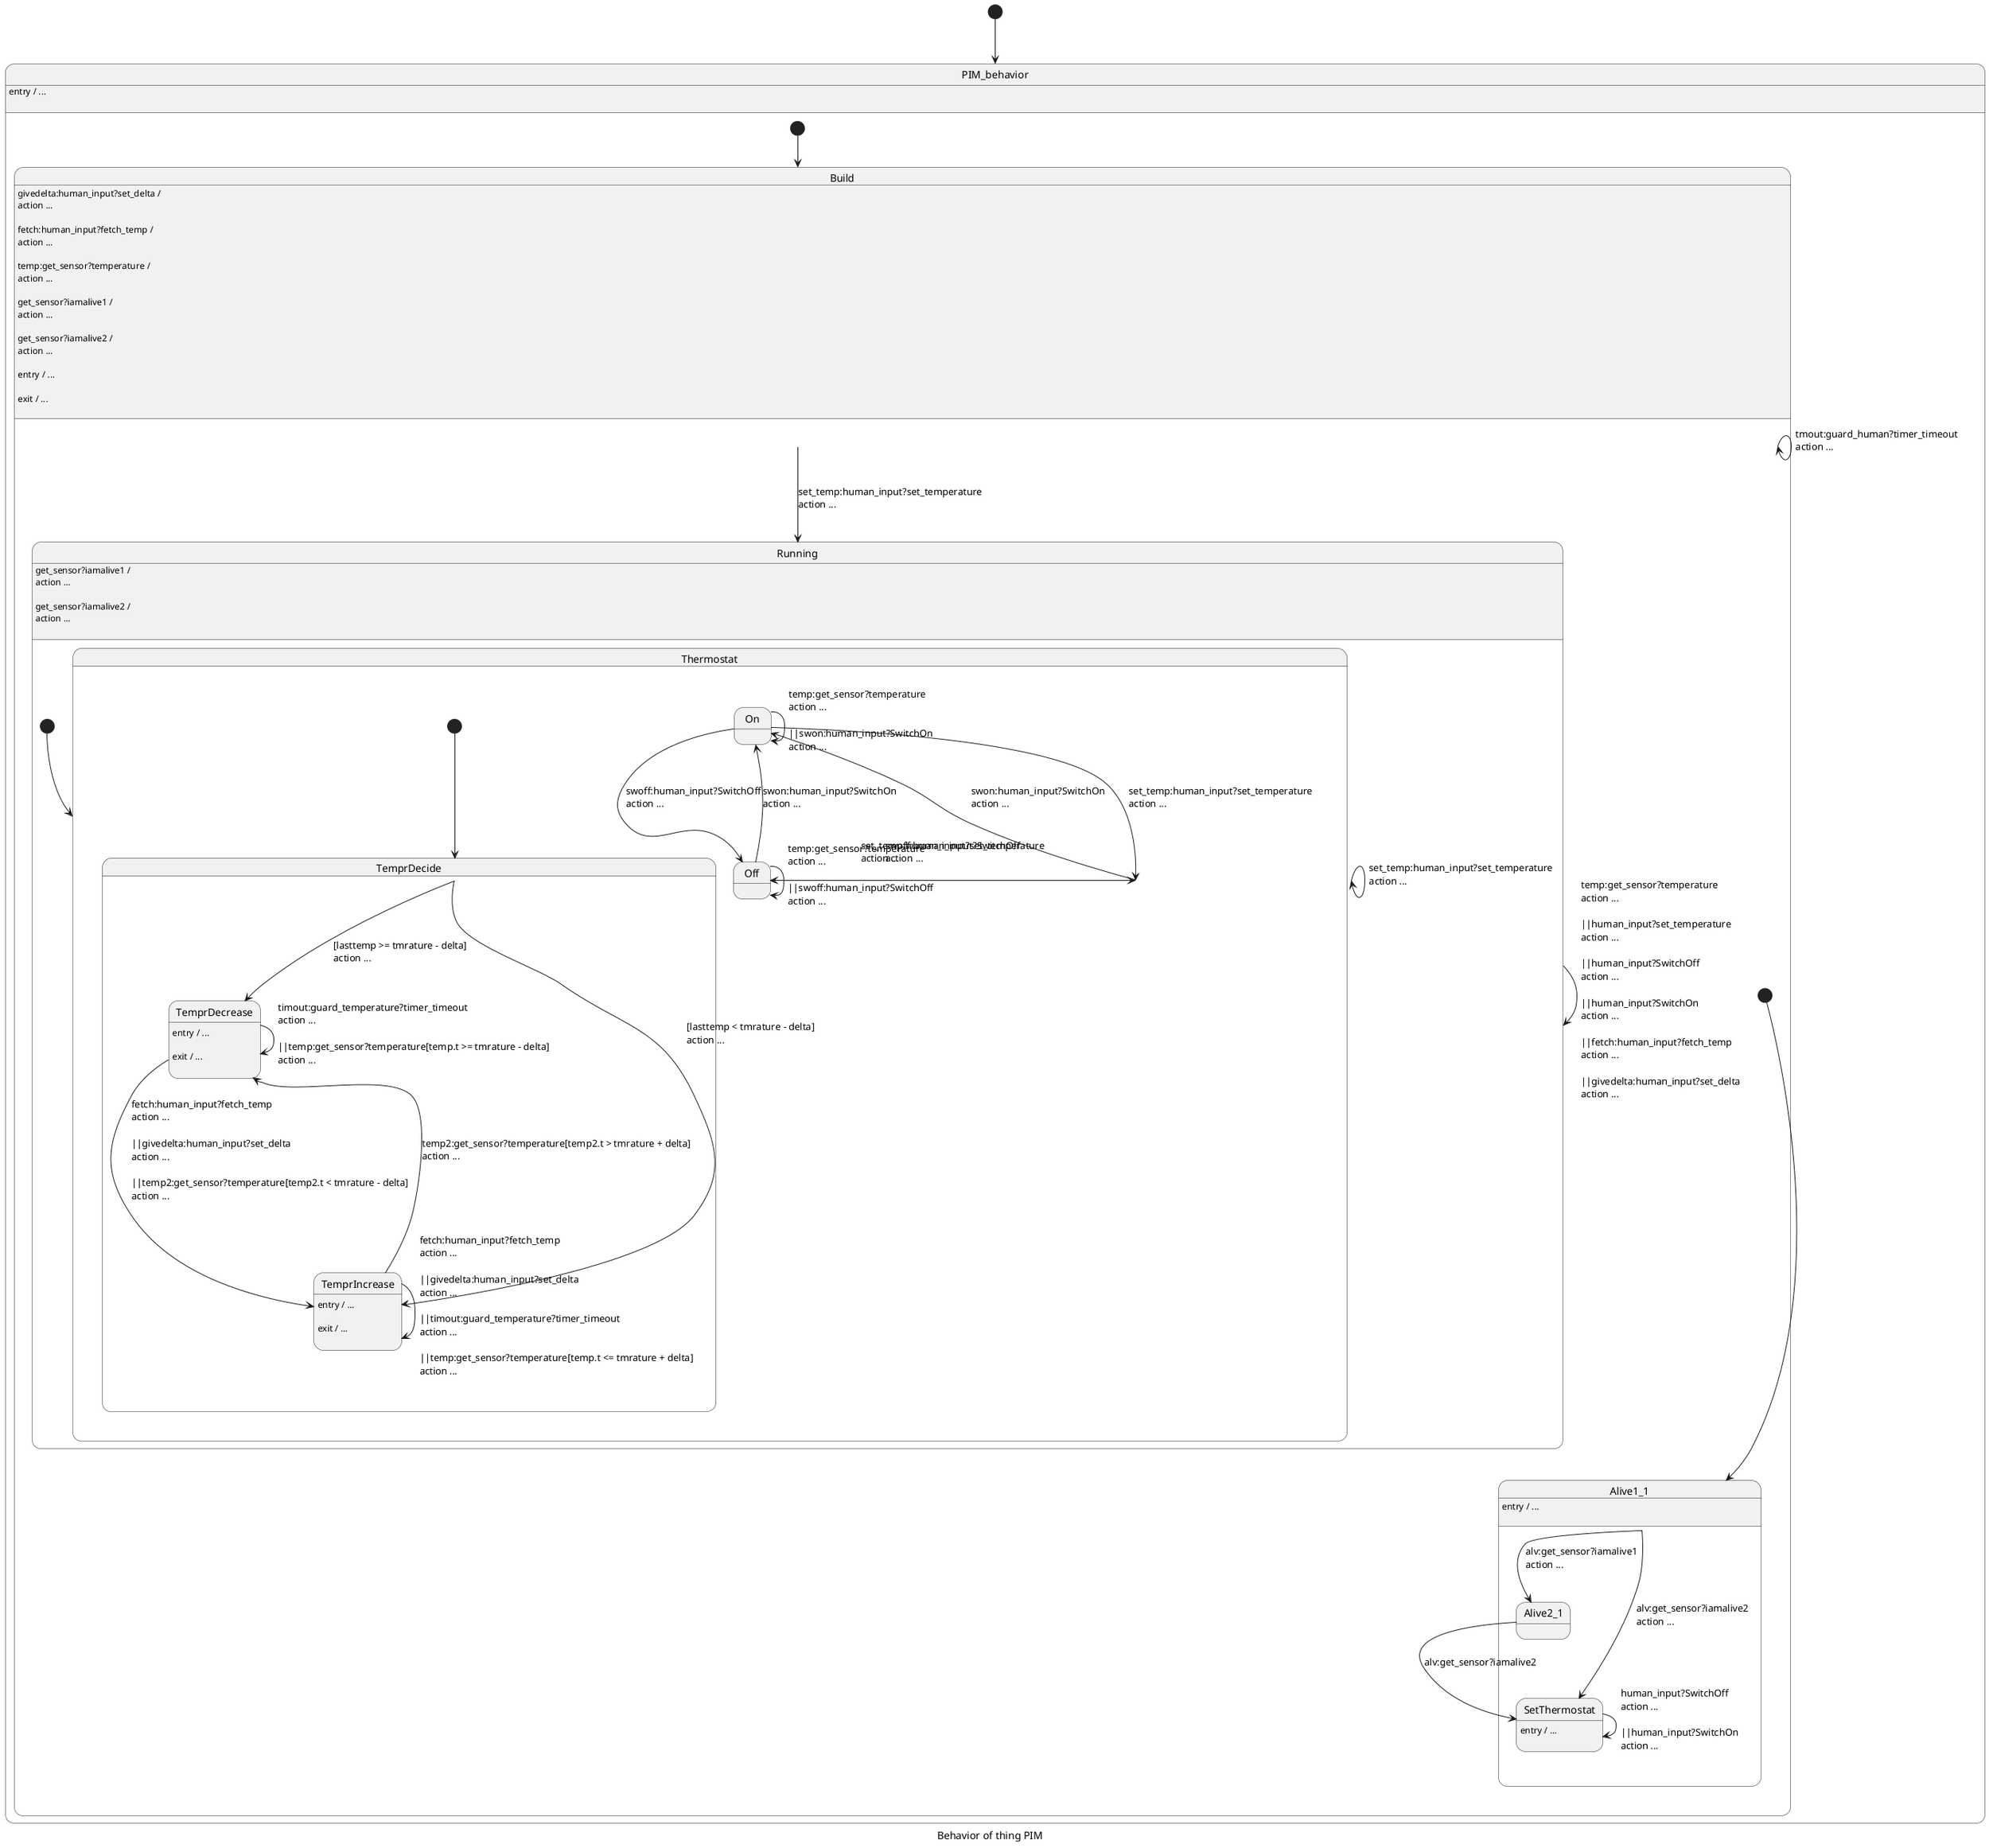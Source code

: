 @startuml
skinparam defaultTextAlignment left
caption Behavior of thing PIM
[*] --> PIM_behavior
state PIM_behavior{
state Build{
state Alive1_1{
	Alive1_1 : entry / ...\n

Alive1_1 --> Alive2_1 : alv:get_sensor?iamalive1\naction ...\n

Alive1_1 --> SetThermostat : alv:get_sensor?iamalive2\naction ...\n
}
state Alive2_1{

Alive2_1 --> SetThermostat : alv:get_sensor?iamalive2
}
state SetThermostat{
	SetThermostat : entry / ...\n


SetThermostat --> SetThermostat : human_input?SwitchOff\naction ...\n\n||human_input?SwitchOn\naction ...\n
}
[*] --> Alive1_1

Build --> Running : set_temp:human_input?set_temperature\naction ...\n

Build --> Build : tmout:guard_human?timer_timeout\naction ...\n
	Build : givedelta:human_input?set_delta / \naction ...\n
	Build : fetch:human_input?fetch_temp / \naction ...\n
	Build : temp:get_sensor?temperature / \naction ...\n
	Build : get_sensor?iamalive1 / \naction ...\n
	Build : get_sensor?iamalive2 / \naction ...\n
	Build : entry / ...\n
	Build : exit / ...\n
}
state Running{
state Thermostat{
state TemprDecide{

TemprDecide --> TemprDecrease : [lasttemp >= tmrature - delta]\naction ...\n

TemprDecide --> TemprIncrease : [lasttemp < tmrature - delta]\naction ...\n
}
state TemprIncrease{
	TemprIncrease : entry / ...\n
	TemprIncrease : exit / ...\n




TemprIncrease --> TemprIncrease : fetch:human_input?fetch_temp\naction ...\n\n||givedelta:human_input?set_delta\naction ...\n\n||timout:guard_temperature?timer_timeout\naction ...\n\n||temp:get_sensor?temperature[temp.t <= tmrature + delta]\naction ...\n

TemprIncrease --> TemprDecrease : temp2:get_sensor?temperature[temp2.t > tmrature + delta]\naction ...\n
}
state TemprDecrease{
	TemprDecrease : entry / ...\n
	TemprDecrease : exit / ...\n


TemprDecrease --> TemprDecrease : timout:guard_temperature?timer_timeout\naction ...\n\n||temp:get_sensor?temperature[temp.t >= tmrature - delta]\naction ...\n



TemprDecrease --> TemprIncrease : fetch:human_input?fetch_temp\naction ...\n\n||givedelta:human_input?set_delta\naction ...\n\n||temp2:get_sensor?temperature[temp2.t < tmrature - delta]\naction ...\n
}
[*] --> TemprDecide

Thermostat --> On : swon:human_input?SwitchOn\naction ...\n

Thermostat --> Off : swoff:human_input?SwitchOff\naction ...\n

Thermostat --> Thermostat : set_temp:human_input?set_temperature\naction ...\n
}
state On{

On --> Off : swoff:human_input?SwitchOff\naction ...\n


On --> On : temp:get_sensor?temperature\naction ...\n\n||swon:human_input?SwitchOn\naction ...\n

On --> Thermostat : set_temp:human_input?set_temperature\naction ...\n
}
state Off{


Off --> Off : temp:get_sensor?temperature\naction ...\n\n||swoff:human_input?SwitchOff\naction ...\n

Off --> On : swon:human_input?SwitchOn\naction ...\n

Off --> Thermostat : set_temp:human_input?set_temperature\naction ...\n
}
[*] --> Thermostat






Running --> Running : temp:get_sensor?temperature\naction ...\n\n||human_input?set_temperature\naction ...\n\n||human_input?SwitchOff\naction ...\n\n||human_input?SwitchOn\naction ...\n\n||fetch:human_input?fetch_temp\naction ...\n\n||givedelta:human_input?set_delta\naction ...\n
	Running : get_sensor?iamalive1 / \naction ...\n
	Running : get_sensor?iamalive2 / \naction ...\n
}
[*] --> Build
	PIM_behavior : entry / ...\n
}
@enduml

